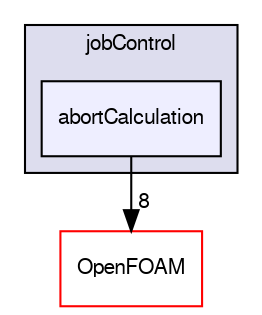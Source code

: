 digraph "src/postProcessing/functionObjects/jobControl/abortCalculation" {
  bgcolor=transparent;
  compound=true
  node [ fontsize="10", fontname="FreeSans"];
  edge [ labelfontsize="10", labelfontname="FreeSans"];
  subgraph clusterdir_bf79efb52b97cc1c07e99ec331a6c6d4 {
    graph [ bgcolor="#ddddee", pencolor="black", label="jobControl" fontname="FreeSans", fontsize="10", URL="dir_bf79efb52b97cc1c07e99ec331a6c6d4.html"]
  dir_1c65a0e2c47a639d9044e15282f273ea [shape=box, label="abortCalculation", style="filled", fillcolor="#eeeeff", pencolor="black", URL="dir_1c65a0e2c47a639d9044e15282f273ea.html"];
  }
  dir_c5473ff19b20e6ec4dfe5c310b3778a8 [shape=box label="OpenFOAM" color="red" URL="dir_c5473ff19b20e6ec4dfe5c310b3778a8.html"];
  dir_1c65a0e2c47a639d9044e15282f273ea->dir_c5473ff19b20e6ec4dfe5c310b3778a8 [headlabel="8", labeldistance=1.5 headhref="dir_002327_001732.html"];
}
